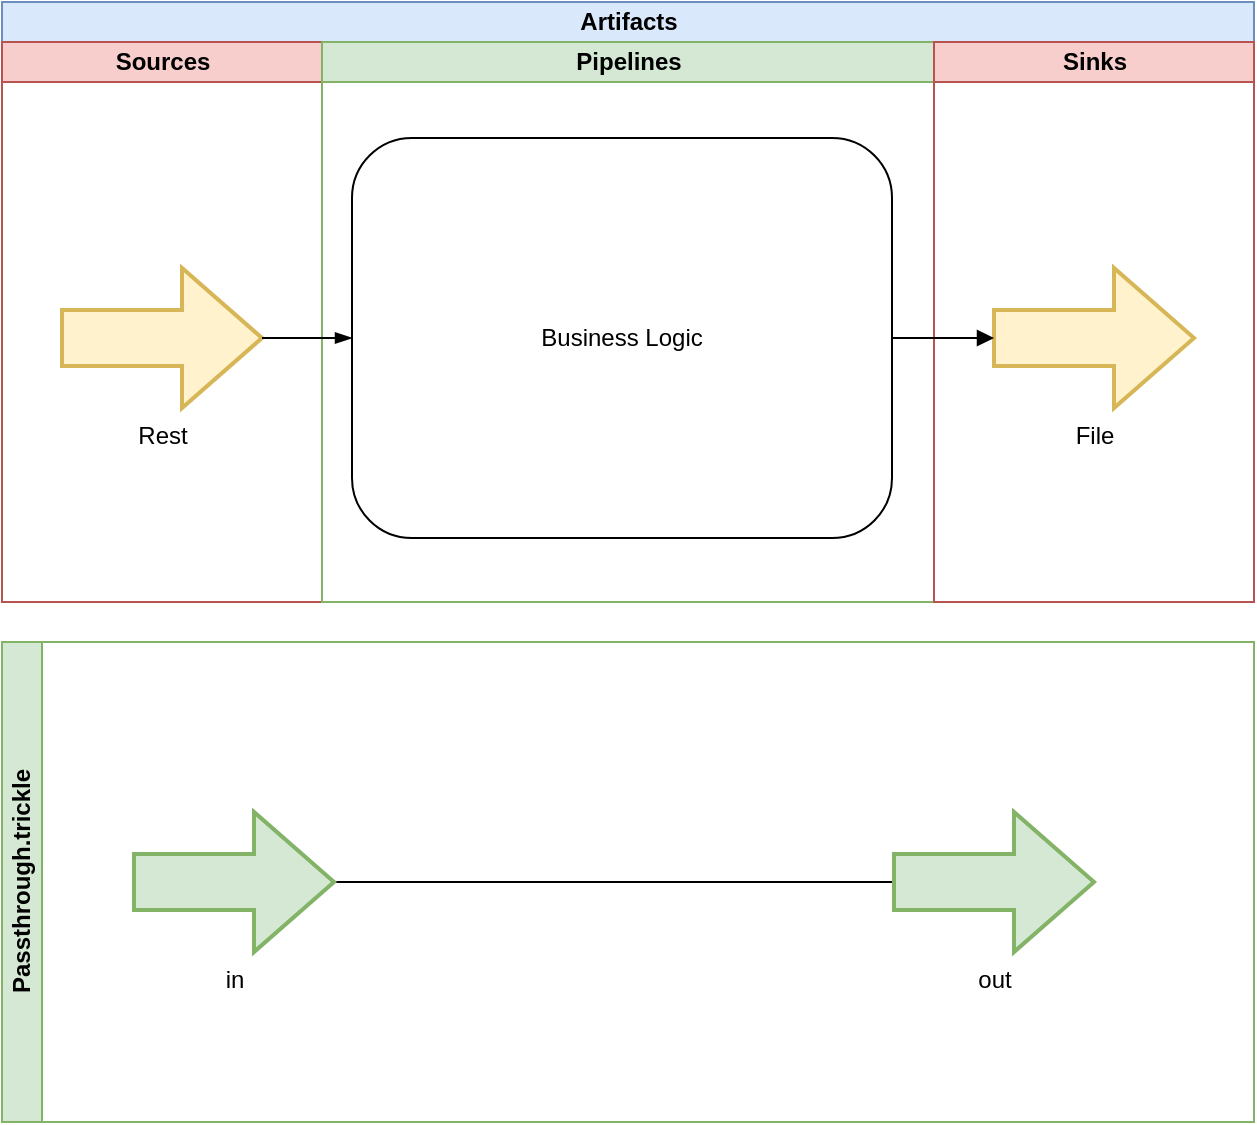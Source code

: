 <mxfile version="13.7.9" type="device" pages="6"><diagram id="vV7fGYkwGJdn2_AnkldP" name="High level"><mxGraphModel dx="1106" dy="830" grid="1" gridSize="10" guides="1" tooltips="1" connect="1" arrows="1" fold="1" page="1" pageScale="1" pageWidth="827" pageHeight="1169" math="0" shadow="0"><root><mxCell id="YP35Mg7DBhSUW3svyDFM-0"/><mxCell id="YP35Mg7DBhSUW3svyDFM-1" parent="YP35Mg7DBhSUW3svyDFM-0"/><mxCell id="YP35Mg7DBhSUW3svyDFM-3" value="Artifacts" style="swimlane;html=1;childLayout=stackLayout;resizeParent=1;resizeParentMax=0;startSize=20;fillColor=#dae8fc;strokeColor=#6c8ebf;labelBackgroundColor=none;" vertex="1" parent="YP35Mg7DBhSUW3svyDFM-1"><mxGeometry x="104" y="40" width="626" height="300" as="geometry"/></mxCell><mxCell id="YP35Mg7DBhSUW3svyDFM-4" value="Sources" style="swimlane;html=1;startSize=20;fillColor=#f8cecc;strokeColor=#b85450;labelBackgroundColor=none;swimlaneFillColor=#ffffff;" vertex="1" parent="YP35Mg7DBhSUW3svyDFM-3"><mxGeometry y="20" width="160" height="280" as="geometry"/></mxCell><mxCell id="YP35Mg7DBhSUW3svyDFM-6" value="Rest" style="verticalLabelPosition=bottom;verticalAlign=top;html=1;strokeWidth=2;shape=mxgraph.arrows2.arrow;dy=0.6;dx=40;notch=0;fillColor=#fff2cc;strokeColor=#d6b656;" vertex="1" parent="YP35Mg7DBhSUW3svyDFM-4"><mxGeometry x="30" y="113" width="100" height="70" as="geometry"/></mxCell><mxCell id="YP35Mg7DBhSUW3svyDFM-7" value="Pipelines" style="swimlane;html=1;startSize=20;fillColor=#d5e8d4;strokeColor=#82b366;labelBackgroundColor=none;swimlaneFillColor=#ffffff;" vertex="1" parent="YP35Mg7DBhSUW3svyDFM-3"><mxGeometry x="160" y="20" width="306" height="280" as="geometry"/></mxCell><mxCell id="YP35Mg7DBhSUW3svyDFM-8" value="&lt;p&gt;Business Logic&lt;/p&gt;" style="shape=ext;rounded=1;html=1;whiteSpace=wrap;align=center;" vertex="1" parent="YP35Mg7DBhSUW3svyDFM-7"><mxGeometry x="15" y="48" width="270" height="200" as="geometry"/></mxCell><mxCell id="YP35Mg7DBhSUW3svyDFM-9" value="Sinks" style="swimlane;html=1;startSize=20;fillColor=#f8cecc;strokeColor=#b85450;labelBackgroundColor=none;swimlaneFillColor=#ffffff;" vertex="1" parent="YP35Mg7DBhSUW3svyDFM-3"><mxGeometry x="466" y="20" width="160" height="280" as="geometry"/></mxCell><mxCell id="YP35Mg7DBhSUW3svyDFM-11" value="File" style="verticalLabelPosition=bottom;verticalAlign=top;html=1;strokeWidth=2;shape=mxgraph.arrows2.arrow;dy=0.6;dx=40;notch=0;fillColor=#fff2cc;strokeColor=#d6b656;" vertex="1" parent="YP35Mg7DBhSUW3svyDFM-9"><mxGeometry x="30" y="113" width="100" height="70" as="geometry"/></mxCell><mxCell id="YP35Mg7DBhSUW3svyDFM-19" style="edgeStyle=orthogonalEdgeStyle;rounded=0;orthogonalLoop=1;jettySize=auto;html=1;exitX=1;exitY=0.5;exitDx=0;exitDy=0;exitPerimeter=0;entryX=0;entryY=0.5;entryDx=0;entryDy=0;endArrow=blockThin;endFill=1;" edge="1" parent="YP35Mg7DBhSUW3svyDFM-3" source="YP35Mg7DBhSUW3svyDFM-6" target="YP35Mg7DBhSUW3svyDFM-8"><mxGeometry relative="1" as="geometry"/></mxCell><mxCell id="YP35Mg7DBhSUW3svyDFM-20" style="edgeStyle=orthogonalEdgeStyle;rounded=0;orthogonalLoop=1;jettySize=auto;html=1;exitX=1;exitY=0.5;exitDx=0;exitDy=0;entryX=0;entryY=0.5;entryDx=0;entryDy=0;entryPerimeter=0;endArrow=block;endFill=1;" edge="1" parent="YP35Mg7DBhSUW3svyDFM-3" source="YP35Mg7DBhSUW3svyDFM-8" target="YP35Mg7DBhSUW3svyDFM-11"><mxGeometry relative="1" as="geometry"/></mxCell><mxCell id="YP35Mg7DBhSUW3svyDFM-15" value="Passthrough.trickle" style="swimlane;html=1;horizontal=0;startSize=20;fillColor=#d5e8d4;strokeColor=#82b366;labelBackgroundColor=none;swimlaneFillColor=#ffffff;" vertex="1" parent="YP35Mg7DBhSUW3svyDFM-1"><mxGeometry x="104" y="360" width="626" height="240" as="geometry"/></mxCell><mxCell id="YP35Mg7DBhSUW3svyDFM-16" style="edgeStyle=orthogonalEdgeStyle;rounded=0;orthogonalLoop=1;jettySize=auto;html=1;exitX=1;exitY=0.5;exitDx=0;exitDy=0;exitPerimeter=0;entryX=0;entryY=0.5;entryDx=0;entryDy=0;entryPerimeter=0;endArrow=none;endFill=0;" edge="1" parent="YP35Mg7DBhSUW3svyDFM-15" source="YP35Mg7DBhSUW3svyDFM-17" target="YP35Mg7DBhSUW3svyDFM-18"><mxGeometry relative="1" as="geometry"/></mxCell><mxCell id="YP35Mg7DBhSUW3svyDFM-17" value="in" style="verticalLabelPosition=bottom;verticalAlign=top;html=1;strokeWidth=2;shape=mxgraph.arrows2.arrow;dy=0.6;dx=40;notch=0;fillColor=#d5e8d4;strokeColor=#82b366;" vertex="1" parent="YP35Mg7DBhSUW3svyDFM-15"><mxGeometry x="66" y="85" width="100" height="70" as="geometry"/></mxCell><mxCell id="YP35Mg7DBhSUW3svyDFM-18" value="out" style="verticalLabelPosition=bottom;verticalAlign=top;html=1;strokeWidth=2;shape=mxgraph.arrows2.arrow;dy=0.6;dx=40;notch=0;fillColor=#d5e8d4;strokeColor=#82b366;" vertex="1" parent="YP35Mg7DBhSUW3svyDFM-15"><mxGeometry x="446" y="85" width="100" height="70" as="geometry"/></mxCell></root></mxGraphModel></diagram><diagram id="prtHgNgQTEPvFCAcTncT" name="Linked"><mxGraphModel dx="1106" dy="830" grid="1" gridSize="10" guides="1" tooltips="1" connect="1" arrows="1" fold="1" page="1" pageScale="1" pageWidth="827" pageHeight="1169" math="0" shadow="0"><root><mxCell id="0"/><mxCell id="1" parent="0"/><mxCell id="Dgep4vOpwdh31OH3wwhb-1" value="Artifacts" style="swimlane;html=1;childLayout=stackLayout;resizeParent=1;resizeParentMax=0;startSize=20;fillColor=#dae8fc;strokeColor=#6c8ebf;" vertex="1" parent="1"><mxGeometry x="104" y="40" width="626" height="300" as="geometry"/></mxCell><mxCell id="Dgep4vOpwdh31OH3wwhb-2" value="Sources" style="swimlane;html=1;startSize=20;fillColor=#f8cecc;strokeColor=#b85450;swimlaneFillColor=#ffffff;" vertex="1" parent="Dgep4vOpwdh31OH3wwhb-1"><mxGeometry y="20" width="160" height="280" as="geometry"/></mxCell><mxCell id="Dgep4vOpwdh31OH3wwhb-9" value="Rest Endpoint" style="verticalLabelPosition=bottom;verticalAlign=top;html=1;strokeWidth=2;shape=mxgraph.arrows2.arrow;dy=0.6;dx=40;notch=0;fillColor=#fff2cc;strokeColor=#d6b656;" vertex="1" parent="Dgep4vOpwdh31OH3wwhb-2"><mxGeometry x="30" y="113" width="100" height="70" as="geometry"/></mxCell><mxCell id="Dgep4vOpwdh31OH3wwhb-3" value="Pipelines" style="swimlane;html=1;startSize=20;fillColor=#d5e8d4;strokeColor=#82b366;swimlaneFillColor=#ffffff;" vertex="1" parent="Dgep4vOpwdh31OH3wwhb-1"><mxGeometry x="160" y="20" width="306" height="280" as="geometry"/></mxCell><mxCell id="Dgep4vOpwdh31OH3wwhb-11" value="&lt;p&gt;Business Logic&lt;/p&gt;" style="shape=ext;rounded=1;html=1;whiteSpace=wrap;align=center;" vertex="1" parent="Dgep4vOpwdh31OH3wwhb-3"><mxGeometry x="15" y="48" width="270" height="200" as="geometry"/></mxCell><mxCell id="Dgep4vOpwdh31OH3wwhb-4" value="Sinks" style="swimlane;html=1;startSize=20;fillColor=#f8cecc;strokeColor=#b85450;swimlaneFillColor=#ffffff;" vertex="1" parent="Dgep4vOpwdh31OH3wwhb-1"><mxGeometry x="466" y="20" width="160" height="280" as="geometry"/></mxCell><mxCell id="Dgep4vOpwdh31OH3wwhb-13" value="Rest Peer" style="verticalLabelPosition=bottom;verticalAlign=top;html=1;strokeWidth=2;shape=mxgraph.arrows2.arrow;dy=0.6;dx=40;notch=0;dashed=1;fillColor=#fff2cc;strokeColor=#d6b656;" vertex="1" parent="Dgep4vOpwdh31OH3wwhb-4"><mxGeometry x="30" y="113" width="100" height="70" as="geometry"/></mxCell><mxCell id="nmjG9qwdqqMORQf6YVTf-1" style="edgeStyle=orthogonalEdgeStyle;rounded=0;orthogonalLoop=1;jettySize=auto;html=1;exitX=1;exitY=0.5;exitDx=0;exitDy=0;exitPerimeter=0;entryX=0;entryY=0.5;entryDx=0;entryDy=0;endArrow=blockThin;endFill=1;" edge="1" parent="Dgep4vOpwdh31OH3wwhb-1" source="Dgep4vOpwdh31OH3wwhb-9" target="Dgep4vOpwdh31OH3wwhb-11"><mxGeometry relative="1" as="geometry"/></mxCell><mxCell id="nmjG9qwdqqMORQf6YVTf-2" style="edgeStyle=orthogonalEdgeStyle;rounded=0;orthogonalLoop=1;jettySize=auto;html=1;exitX=1;exitY=0.5;exitDx=0;exitDy=0;entryX=0;entryY=0.5;entryDx=0;entryDy=0;entryPerimeter=0;endArrow=blockThin;endFill=1;" edge="1" parent="Dgep4vOpwdh31OH3wwhb-1" source="Dgep4vOpwdh31OH3wwhb-11" target="Dgep4vOpwdh31OH3wwhb-13"><mxGeometry relative="1" as="geometry"/></mxCell><mxCell id="-Fh1y-crhu-Vr3FiuBQ9-2" style="edgeStyle=orthogonalEdgeStyle;curved=1;rounded=0;orthogonalLoop=1;jettySize=auto;html=1;exitX=0;exitY=0;exitDx=30;exitDy=49;exitPerimeter=0;entryX=0;entryY=0;entryDx=30;entryDy=49;entryPerimeter=0;dashed=1;endArrow=blockThin;endFill=1;strokeWidth=4;strokeColor=#FFD966;" edge="1" parent="Dgep4vOpwdh31OH3wwhb-1" source="Dgep4vOpwdh31OH3wwhb-13" target="Dgep4vOpwdh31OH3wwhb-9"><mxGeometry relative="1" as="geometry"><Array as="points"><mxPoint x="526" y="290"/><mxPoint x="60" y="290"/></Array></mxGeometry></mxCell><mxCell id="Dgep4vOpwdh31OH3wwhb-25" value="Passthrough.trickle" style="swimlane;html=1;horizontal=0;startSize=20;fillColor=#d5e8d4;strokeColor=#82b366;" vertex="1" parent="1"><mxGeometry x="104" y="360" width="626" height="240" as="geometry"/></mxCell><mxCell id="Dgep4vOpwdh31OH3wwhb-32" style="edgeStyle=orthogonalEdgeStyle;rounded=0;orthogonalLoop=1;jettySize=auto;html=1;exitX=1;exitY=0.5;exitDx=0;exitDy=0;exitPerimeter=0;entryX=0;entryY=0.5;entryDx=0;entryDy=0;entryPerimeter=0;endArrow=none;endFill=0;" edge="1" parent="Dgep4vOpwdh31OH3wwhb-25" source="Dgep4vOpwdh31OH3wwhb-28" target="Dgep4vOpwdh31OH3wwhb-29"><mxGeometry relative="1" as="geometry"/></mxCell><mxCell id="Dgep4vOpwdh31OH3wwhb-28" value="in" style="verticalLabelPosition=bottom;verticalAlign=top;html=1;strokeWidth=2;shape=mxgraph.arrows2.arrow;dy=0.6;dx=40;notch=0;fillColor=#d5e8d4;strokeColor=#82b366;" vertex="1" parent="Dgep4vOpwdh31OH3wwhb-25"><mxGeometry x="66" y="85" width="100" height="70" as="geometry"/></mxCell><mxCell id="Dgep4vOpwdh31OH3wwhb-29" value="out" style="verticalLabelPosition=bottom;verticalAlign=top;html=1;strokeWidth=2;shape=mxgraph.arrows2.arrow;dy=0.6;dx=40;notch=0;fillColor=#d5e8d4;strokeColor=#82b366;" vertex="1" parent="Dgep4vOpwdh31OH3wwhb-25"><mxGeometry x="446" y="85" width="100" height="70" as="geometry"/></mxCell></root></mxGraphModel></diagram><diagram id="pyDpCvdJAVOLWktR7DfT" name="Logging"><mxGraphModel dx="1106" dy="830" grid="1" gridSize="10" guides="1" tooltips="1" connect="1" arrows="1" fold="1" page="1" pageScale="1" pageWidth="827" pageHeight="1169" math="0" shadow="0"><root><mxCell id="W4ogFz6bX1h7A3-MeckF-0"/><mxCell id="W4ogFz6bX1h7A3-MeckF-1" parent="W4ogFz6bX1h7A3-MeckF-0"/><mxCell id="oU0EzFMsMxh-2APk8rI0-0" value="Logging Architecture" style="swimlane;html=1;childLayout=stackLayout;resizeParent=1;resizeParentMax=0;startSize=20;fillColor=#dae8fc;strokeColor=#6c8ebf;" vertex="1" parent="W4ogFz6bX1h7A3-MeckF-1"><mxGeometry x="104" y="40" width="626" height="300" as="geometry"/></mxCell><mxCell id="oU0EzFMsMxh-2APk8rI0-1" value="Source ( 1000s )" style="swimlane;html=1;startSize=20;fillColor=#f8cecc;strokeColor=#b85450;swimlaneFillColor=#ffffff;" vertex="1" parent="oU0EzFMsMxh-2APk8rI0-0"><mxGeometry y="20" width="160" height="280" as="geometry"/></mxCell><mxCell id="W4ogFz6bX1h7A3-MeckF-2" value="" style="pointerEvents=1;shadow=0;dashed=0;html=1;strokeColor=none;fillColor=#505050;labelPosition=center;verticalLabelPosition=bottom;verticalAlign=top;outlineConnect=0;align=center;shape=mxgraph.office.servers.cluster_server;" vertex="1" parent="oU0EzFMsMxh-2APk8rI0-1"><mxGeometry x="55.5" y="100.5" width="49" height="59" as="geometry"/></mxCell><mxCell id="oU0EzFMsMxh-2APk8rI0-3" value="Transform ( &amp;lt; 100 )" style="swimlane;html=1;startSize=20;fillColor=#d5e8d4;strokeColor=#82b366;swimlaneFillColor=#ffffff;" vertex="1" parent="oU0EzFMsMxh-2APk8rI0-0"><mxGeometry x="160" y="20" width="306" height="280" as="geometry"/></mxCell><mxCell id="oU0EzFMsMxh-2APk8rI0-10" value="" style="pointerEvents=1;shadow=0;dashed=0;html=1;strokeColor=none;fillColor=#505050;labelPosition=center;verticalLabelPosition=bottom;verticalAlign=top;outlineConnect=0;align=center;shape=mxgraph.office.servers.cluster_server;" vertex="1" parent="oU0EzFMsMxh-2APk8rI0-3"><mxGeometry x="125" y="100.5" width="49" height="59" as="geometry"/></mxCell><mxCell id="oU0EzFMsMxh-2APk8rI0-5" value="Distribution" style="swimlane;html=1;startSize=20;fillColor=#f8cecc;strokeColor=#b85450;swimlaneFillColor=#ffffff;" vertex="1" parent="oU0EzFMsMxh-2APk8rI0-0"><mxGeometry x="466" y="20" width="160" height="280" as="geometry"/></mxCell><mxCell id="oU0EzFMsMxh-2APk8rI0-9" value="" style="pointerEvents=1;shadow=0;dashed=0;html=1;strokeColor=none;fillColor=#505050;labelPosition=center;verticalLabelPosition=bottom;verticalAlign=top;outlineConnect=0;align=center;shape=mxgraph.office.servers.cluster_server;" vertex="1" parent="oU0EzFMsMxh-2APk8rI0-5"><mxGeometry x="55.5" y="100.5" width="49" height="59" as="geometry"/></mxCell><mxCell id="oU0EzFMsMxh-2APk8rI0-7" style="edgeStyle=orthogonalEdgeStyle;rounded=0;orthogonalLoop=1;jettySize=auto;html=1;exitX=1;exitY=0.5;exitDx=0;exitDy=0;exitPerimeter=0;entryX=0;entryY=0.5;entryDx=0;entryDy=0;endArrow=blockThin;endFill=1;" edge="1" parent="oU0EzFMsMxh-2APk8rI0-0" target="oU0EzFMsMxh-2APk8rI0-4"><mxGeometry relative="1" as="geometry"><mxPoint x="130" y="168" as="sourcePoint"/></mxGeometry></mxCell><mxCell id="oU0EzFMsMxh-2APk8rI0-8" style="edgeStyle=orthogonalEdgeStyle;rounded=0;orthogonalLoop=1;jettySize=auto;html=1;exitX=1;exitY=0.5;exitDx=0;exitDy=0;entryX=0;entryY=0.5;entryDx=0;entryDy=0;entryPerimeter=0;endArrow=block;endFill=1;" edge="1" parent="oU0EzFMsMxh-2APk8rI0-0" target="oU0EzFMsMxh-2APk8rI0-6"><mxGeometry relative="1" as="geometry"><mxPoint x="445" y="168" as="sourcePoint"/></mxGeometry></mxCell><mxCell id="oU0EzFMsMxh-2APk8rI0-16" value="&lt;b&gt;Kafka&lt;/b&gt;" style="edgeStyle=orthogonalEdgeStyle;shape=flexArrow;curved=1;rounded=0;orthogonalLoop=1;jettySize=auto;html=1;dashed=1;endArrow=blockThin;endFill=1;strokeColor=#333333;strokeWidth=2;width=16;" edge="1" parent="oU0EzFMsMxh-2APk8rI0-0" source="W4ogFz6bX1h7A3-MeckF-2" target="oU0EzFMsMxh-2APk8rI0-10"><mxGeometry x="0.014" relative="1" as="geometry"><Array as="points"><mxPoint x="196" y="150"/><mxPoint x="196" y="150"/></Array><mxPoint as="offset"/></mxGeometry></mxCell><mxCell id="oU0EzFMsMxh-2APk8rI0-18" style="edgeStyle=orthogonalEdgeStyle;shape=flexArrow;curved=1;rounded=0;orthogonalLoop=1;jettySize=auto;html=1;dashed=1;endArrow=blockThin;endFill=1;strokeColor=#333333;strokeWidth=2;width=16;" edge="1" parent="oU0EzFMsMxh-2APk8rI0-0" source="oU0EzFMsMxh-2APk8rI0-10" target="oU0EzFMsMxh-2APk8rI0-9"><mxGeometry relative="1" as="geometry"/></mxCell><mxCell id="oU0EzFMsMxh-2APk8rI0-19" value="Kafka" style="edgeLabel;html=1;align=center;verticalAlign=middle;resizable=0;points=[];fontStyle=1" vertex="1" connectable="0" parent="oU0EzFMsMxh-2APk8rI0-18"><mxGeometry x="0.195" y="2" relative="1" as="geometry"><mxPoint x="-40" y="2" as="offset"/></mxGeometry></mxCell><mxCell id="oU0EzFMsMxh-2APk8rI0-13" style="edgeStyle=orthogonalEdgeStyle;shape=flexArrow;curved=1;rounded=0;orthogonalLoop=1;jettySize=auto;html=1;dashed=1;endArrow=blockThin;endFill=1;strokeWidth=2;strokeColor=#333333;width=16;fillColor=#ffffff;" edge="1" parent="W4ogFz6bX1h7A3-MeckF-1" source="oU0EzFMsMxh-2APk8rI0-11" target="W4ogFz6bX1h7A3-MeckF-2"><mxGeometry relative="1" as="geometry"/></mxCell><mxCell id="oU0EzFMsMxh-2APk8rI0-15" value="&lt;b&gt;GELF&lt;/b&gt;" style="edgeLabel;html=1;align=center;verticalAlign=middle;resizable=0;points=[];" vertex="1" connectable="0" parent="oU0EzFMsMxh-2APk8rI0-13"><mxGeometry x="0.061" relative="1" as="geometry"><mxPoint x="-7" as="offset"/></mxGeometry></mxCell><mxCell id="oU0EzFMsMxh-2APk8rI0-11" value="" style="pointerEvents=1;shadow=0;dashed=0;html=1;strokeColor=#666666;fillColor=#f5f5f5;labelPosition=center;verticalLabelPosition=bottom;verticalAlign=top;outlineConnect=0;align=center;shape=mxgraph.office.servers.cluster_server;fontColor=#333333;" vertex="1" parent="W4ogFz6bX1h7A3-MeckF-1"><mxGeometry x="20" y="160.5" width="49" height="59" as="geometry"/></mxCell><mxCell id="oU0EzFMsMxh-2APk8rI0-12" value="" style="pointerEvents=1;shadow=0;dashed=0;html=1;strokeColor=#666666;fillColor=#f5f5f5;labelPosition=center;verticalLabelPosition=bottom;verticalAlign=top;outlineConnect=0;align=center;shape=mxgraph.office.servers.cluster_server;fontColor=#333333;" vertex="1" parent="W4ogFz6bX1h7A3-MeckF-1"><mxGeometry x="760" y="160.5" width="49" height="59" as="geometry"/></mxCell><mxCell id="oU0EzFMsMxh-2APk8rI0-20" style="edgeStyle=orthogonalEdgeStyle;shape=flexArrow;curved=1;rounded=0;orthogonalLoop=1;jettySize=auto;html=1;dashed=1;endArrow=blockThin;endFill=1;strokeColor=#333333;strokeWidth=2;width=16;fillColor=#ffffff;" edge="1" parent="W4ogFz6bX1h7A3-MeckF-1" source="oU0EzFMsMxh-2APk8rI0-9" target="oU0EzFMsMxh-2APk8rI0-12"><mxGeometry relative="1" as="geometry"/></mxCell><mxCell id="oU0EzFMsMxh-2APk8rI0-21" value="&lt;b&gt;HTTP&lt;/b&gt;" style="edgeLabel;html=1;align=center;verticalAlign=middle;resizable=0;points=[];" vertex="1" connectable="0" parent="oU0EzFMsMxh-2APk8rI0-20"><mxGeometry x="-0.357" y="3" relative="1" as="geometry"><mxPoint x="7.5" y="3" as="offset"/></mxGeometry></mxCell></root></mxGraphModel></diagram><diagram name="Logging Future" id="xCcGk0aIwfl4Bs2H1Tik"><mxGraphModel dx="1106" dy="830" grid="1" gridSize="10" guides="1" tooltips="1" connect="1" arrows="1" fold="1" page="1" pageScale="1" pageWidth="827" pageHeight="1169" math="0" shadow="0"><root><mxCell id="YqQgKm5ezA46_k2eRflM-0"/><mxCell id="YqQgKm5ezA46_k2eRflM-1" parent="YqQgKm5ezA46_k2eRflM-0"/><mxCell id="YqQgKm5ezA46_k2eRflM-2" value="Logging Future Architecture" style="swimlane;html=1;childLayout=stackLayout;resizeParent=1;resizeParentMax=0;startSize=20;fillColor=#dae8fc;strokeColor=#6c8ebf;" vertex="1" parent="YqQgKm5ezA46_k2eRflM-1"><mxGeometry x="104" y="40" width="626" height="300" as="geometry"/></mxCell><mxCell id="YqQgKm5ezA46_k2eRflM-3" value="Source+Trans ( 1000s )" style="swimlane;html=1;startSize=20;fillColor=#e1d5e7;strokeColor=#9673a6;swimlaneFillColor=#ffffff;" vertex="1" parent="YqQgKm5ezA46_k2eRflM-2"><mxGeometry y="20" width="160" height="280" as="geometry"/></mxCell><mxCell id="YqQgKm5ezA46_k2eRflM-20" value="Sidecar&lt;br&gt;&lt;br&gt;&lt;br&gt;&lt;br&gt;&lt;br&gt;&lt;br&gt;&lt;br&gt;&lt;br&gt;" style="rounded=1;whiteSpace=wrap;html=1;fillColor=#e1d5e7;strokeColor=#9673a6;" vertex="1" parent="YqQgKm5ezA46_k2eRflM-3"><mxGeometry x="-104" y="70" width="244" height="140" as="geometry"/></mxCell><mxCell id="YqQgKm5ezA46_k2eRflM-4" value="" style="pointerEvents=1;shadow=0;dashed=0;html=1;strokeColor=none;fillColor=#505050;labelPosition=center;verticalLabelPosition=bottom;verticalAlign=top;outlineConnect=0;align=center;shape=mxgraph.office.servers.cluster_server;" vertex="1" parent="YqQgKm5ezA46_k2eRflM-3"><mxGeometry x="55.5" y="100.5" width="49" height="59" as="geometry"/></mxCell><mxCell id="YqQgKm5ezA46_k2eRflM-5" value="Transform ( &amp;lt; 100 )" style="swimlane;html=1;startSize=20;fillColor=#d5e8d4;strokeColor=#82b366;swimlaneFillColor=#ffffff;" vertex="1" parent="YqQgKm5ezA46_k2eRflM-2"><mxGeometry x="160" y="20" width="306" height="280" as="geometry"/></mxCell><mxCell id="YqQgKm5ezA46_k2eRflM-7" value="Distribution" style="swimlane;html=1;startSize=20;fillColor=#f8cecc;strokeColor=#b85450;swimlaneFillColor=#ffffff;" vertex="1" parent="YqQgKm5ezA46_k2eRflM-2"><mxGeometry x="466" y="20" width="160" height="280" as="geometry"/></mxCell><mxCell id="YqQgKm5ezA46_k2eRflM-8" value="" style="pointerEvents=1;shadow=0;dashed=0;html=1;strokeColor=none;fillColor=#505050;labelPosition=center;verticalLabelPosition=bottom;verticalAlign=top;outlineConnect=0;align=center;shape=mxgraph.office.servers.cluster_server;" vertex="1" parent="YqQgKm5ezA46_k2eRflM-7"><mxGeometry x="55.5" y="100.5" width="49" height="59" as="geometry"/></mxCell><mxCell id="YqQgKm5ezA46_k2eRflM-9" style="edgeStyle=orthogonalEdgeStyle;rounded=0;orthogonalLoop=1;jettySize=auto;html=1;exitX=1;exitY=0.5;exitDx=0;exitDy=0;exitPerimeter=0;entryX=0;entryY=0.5;entryDx=0;entryDy=0;endArrow=blockThin;endFill=1;" edge="1" parent="YqQgKm5ezA46_k2eRflM-2"><mxGeometry relative="1" as="geometry"><mxPoint x="130" y="168" as="sourcePoint"/></mxGeometry></mxCell><mxCell id="YqQgKm5ezA46_k2eRflM-10" style="edgeStyle=orthogonalEdgeStyle;rounded=0;orthogonalLoop=1;jettySize=auto;html=1;exitX=1;exitY=0.5;exitDx=0;exitDy=0;entryX=0;entryY=0.5;entryDx=0;entryDy=0;entryPerimeter=0;endArrow=block;endFill=1;" edge="1" parent="YqQgKm5ezA46_k2eRflM-2"><mxGeometry relative="1" as="geometry"><mxPoint x="445" y="168" as="sourcePoint"/></mxGeometry></mxCell><mxCell id="YqQgKm5ezA46_k2eRflM-12" style="edgeStyle=orthogonalEdgeStyle;shape=flexArrow;curved=1;rounded=0;orthogonalLoop=1;jettySize=auto;html=1;dashed=1;endArrow=blockThin;endFill=1;strokeColor=#333333;strokeWidth=2;width=16;" edge="1" parent="YqQgKm5ezA46_k2eRflM-2" source="YqQgKm5ezA46_k2eRflM-4" target="YqQgKm5ezA46_k2eRflM-8"><mxGeometry relative="1" as="geometry"><mxPoint x="334" y="150" as="sourcePoint"/></mxGeometry></mxCell><mxCell id="YqQgKm5ezA46_k2eRflM-13" value="Tremor Network Protocol" style="edgeLabel;html=1;align=center;verticalAlign=middle;resizable=0;points=[];fontStyle=1" vertex="1" connectable="0" parent="YqQgKm5ezA46_k2eRflM-12"><mxGeometry x="0.195" y="2" relative="1" as="geometry"><mxPoint x="-40" y="2" as="offset"/></mxGeometry></mxCell><mxCell id="YqQgKm5ezA46_k2eRflM-14" style="edgeStyle=orthogonalEdgeStyle;shape=flexArrow;curved=1;rounded=0;orthogonalLoop=1;jettySize=auto;html=1;dashed=1;endArrow=blockThin;endFill=1;strokeWidth=2;strokeColor=#333333;width=16;" edge="1" parent="YqQgKm5ezA46_k2eRflM-1" source="YqQgKm5ezA46_k2eRflM-16" target="YqQgKm5ezA46_k2eRflM-4"><mxGeometry relative="1" as="geometry"/></mxCell><mxCell id="YqQgKm5ezA46_k2eRflM-15" value="&lt;b&gt;GELF&lt;/b&gt;" style="edgeLabel;html=1;align=center;verticalAlign=middle;resizable=0;points=[];" vertex="1" connectable="0" parent="YqQgKm5ezA46_k2eRflM-14"><mxGeometry x="0.061" relative="1" as="geometry"><mxPoint x="-7" as="offset"/></mxGeometry></mxCell><mxCell id="YqQgKm5ezA46_k2eRflM-16" value="" style="pointerEvents=1;shadow=0;dashed=0;html=1;strokeColor=#666666;fillColor=#f5f5f5;labelPosition=center;verticalLabelPosition=bottom;verticalAlign=top;outlineConnect=0;align=center;shape=mxgraph.office.servers.cluster_server;fontColor=#333333;" vertex="1" parent="YqQgKm5ezA46_k2eRflM-1"><mxGeometry x="20" y="160.5" width="49" height="59" as="geometry"/></mxCell><mxCell id="YqQgKm5ezA46_k2eRflM-17" value="" style="pointerEvents=1;shadow=0;dashed=0;html=1;strokeColor=#666666;fillColor=#f5f5f5;labelPosition=center;verticalLabelPosition=bottom;verticalAlign=top;outlineConnect=0;align=center;shape=mxgraph.office.servers.cluster_server;fontColor=#333333;" vertex="1" parent="YqQgKm5ezA46_k2eRflM-1"><mxGeometry x="760" y="160.5" width="49" height="59" as="geometry"/></mxCell><mxCell id="YqQgKm5ezA46_k2eRflM-18" style="edgeStyle=orthogonalEdgeStyle;shape=flexArrow;curved=1;rounded=0;orthogonalLoop=1;jettySize=auto;html=1;dashed=1;endArrow=blockThin;endFill=1;strokeColor=#333333;strokeWidth=2;width=16;fillColor=#ffffff;" edge="1" parent="YqQgKm5ezA46_k2eRflM-1" source="YqQgKm5ezA46_k2eRflM-8" target="YqQgKm5ezA46_k2eRflM-17"><mxGeometry relative="1" as="geometry"/></mxCell><mxCell id="YqQgKm5ezA46_k2eRflM-19" value="&lt;b&gt;HTTP&lt;/b&gt;" style="edgeLabel;html=1;align=center;verticalAlign=middle;resizable=0;points=[];" vertex="1" connectable="0" parent="YqQgKm5ezA46_k2eRflM-18"><mxGeometry x="-0.357" y="3" relative="1" as="geometry"><mxPoint x="7.5" y="3" as="offset"/></mxGeometry></mxCell></root></mxGraphModel></diagram><diagram name="Timescale" id="UHwCzEjAgS7-qLLFMY4q"><mxGraphModel dx="1106" dy="830" grid="1" gridSize="10" guides="1" tooltips="1" connect="1" arrows="1" fold="1" page="1" pageScale="1" pageWidth="827" pageHeight="1169" math="0" shadow="0"><root><mxCell id="HrrDQTuNnPPLDF9FM0rR-0"/><mxCell id="HrrDQTuNnPPLDF9FM0rR-1" parent="HrrDQTuNnPPLDF9FM0rR-0"/><mxCell id="HrrDQTuNnPPLDF9FM0rR-2" value="TimescaleDB and Postgres based metrics App" style="swimlane;html=1;childLayout=stackLayout;resizeParent=1;resizeParentMax=0;startSize=20;fillColor=#dae8fc;strokeColor=#6c8ebf;" vertex="1" parent="HrrDQTuNnPPLDF9FM0rR-1"><mxGeometry x="104" y="40" width="626" height="300" as="geometry"/></mxCell><mxCell id="HrrDQTuNnPPLDF9FM0rR-3" value="Source" style="swimlane;html=1;startSize=20;fillColor=#f8cecc;strokeColor=#b85450;swimlaneFillColor=#ffffff;" vertex="1" parent="HrrDQTuNnPPLDF9FM0rR-2"><mxGeometry y="20" width="160" height="280" as="geometry"/></mxCell><mxCell id="Hez1svDXjO10Dj0gfnW2-1" value="Postgres" style="shape=singleArrow;whiteSpace=wrap;html=1;labelBackgroundColor=none;fillColor=#fff2cc;strokeColor=#d6b656;" vertex="1" parent="HrrDQTuNnPPLDF9FM0rR-3"><mxGeometry x="55" y="55.75" width="85" height="80.5" as="geometry"/></mxCell><mxCell id="yevLFFrADfhYzlbK6NTY-3" value="Crononome" style="shape=singleArrow;whiteSpace=wrap;html=1;labelBackgroundColor=none;fillColor=#fff2cc;strokeColor=#d6b656;" vertex="1" parent="HrrDQTuNnPPLDF9FM0rR-3"><mxGeometry x="55" y="175.25" width="85" height="80.5" as="geometry"/></mxCell><mxCell id="HrrDQTuNnPPLDF9FM0rR-5" value="Proxy" style="swimlane;html=1;startSize=20;fillColor=#d5e8d4;strokeColor=#82b366;swimlaneFillColor=#ffffff;" vertex="1" parent="HrrDQTuNnPPLDF9FM0rR-2"><mxGeometry x="160" y="20" width="306" height="280" as="geometry"/></mxCell><mxCell id="yevLFFrADfhYzlbK6NTY-0" value="&lt;p&gt;Passthrough&lt;/p&gt;" style="shape=ext;rounded=1;html=1;whiteSpace=wrap;align=center;" vertex="1" parent="HrrDQTuNnPPLDF9FM0rR-5"><mxGeometry x="74" y="40" width="151.2" height="112" as="geometry"/></mxCell><mxCell id="yevLFFrADfhYzlbK6NTY-1" value="&lt;p&gt;Passthrough&lt;/p&gt;" style="shape=ext;rounded=1;html=1;whiteSpace=wrap;align=center;" vertex="1" parent="HrrDQTuNnPPLDF9FM0rR-5"><mxGeometry x="74" y="159.5" width="151.2" height="112" as="geometry"/></mxCell><mxCell id="HrrDQTuNnPPLDF9FM0rR-7" value="Storage" style="swimlane;html=1;startSize=20;fillColor=#f8cecc;strokeColor=#b85450;swimlaneFillColor=#ffffff;" vertex="1" parent="HrrDQTuNnPPLDF9FM0rR-2"><mxGeometry x="466" y="20" width="160" height="280" as="geometry"/></mxCell><mxCell id="Hez1svDXjO10Dj0gfnW2-2" value="Timescale" style="shape=singleArrow;whiteSpace=wrap;html=1;labelBackgroundColor=none;fillColor=#fff2cc;strokeColor=#d6b656;" vertex="1" parent="HrrDQTuNnPPLDF9FM0rR-7"><mxGeometry x="20" y="110" width="85" height="80.5" as="geometry"/></mxCell><mxCell id="HrrDQTuNnPPLDF9FM0rR-9" style="edgeStyle=orthogonalEdgeStyle;rounded=0;orthogonalLoop=1;jettySize=auto;html=1;exitX=1;exitY=0.5;exitDx=0;exitDy=0;exitPerimeter=0;entryX=0;entryY=0.5;entryDx=0;entryDy=0;endArrow=blockThin;endFill=1;" edge="1" parent="HrrDQTuNnPPLDF9FM0rR-2"><mxGeometry relative="1" as="geometry"><mxPoint x="130" y="168" as="sourcePoint"/></mxGeometry></mxCell><mxCell id="HrrDQTuNnPPLDF9FM0rR-10" style="edgeStyle=orthogonalEdgeStyle;rounded=0;orthogonalLoop=1;jettySize=auto;html=1;exitX=1;exitY=0.5;exitDx=0;exitDy=0;entryX=0;entryY=0.5;entryDx=0;entryDy=0;entryPerimeter=0;endArrow=block;endFill=1;" edge="1" parent="HrrDQTuNnPPLDF9FM0rR-2"><mxGeometry relative="1" as="geometry"><mxPoint x="445" y="168" as="sourcePoint"/></mxGeometry></mxCell><mxCell id="yevLFFrADfhYzlbK6NTY-7" style="edgeStyle=orthogonalEdgeStyle;curved=1;rounded=0;orthogonalLoop=1;jettySize=auto;html=1;exitX=1;exitY=0.5;exitDx=0;exitDy=0;exitPerimeter=0;endArrow=blockThin;endFill=1;strokeColor=#333333;strokeWidth=1;" edge="1" parent="HrrDQTuNnPPLDF9FM0rR-2" source="Hez1svDXjO10Dj0gfnW2-1" target="yevLFFrADfhYzlbK6NTY-0"><mxGeometry relative="1" as="geometry"/></mxCell><mxCell id="yevLFFrADfhYzlbK6NTY-8" style="edgeStyle=orthogonalEdgeStyle;curved=1;rounded=0;orthogonalLoop=1;jettySize=auto;html=1;exitX=1;exitY=0.5;exitDx=0;exitDy=0;exitPerimeter=0;entryX=0;entryY=0.5;entryDx=0;entryDy=0;endArrow=blockThin;endFill=1;strokeColor=#333333;strokeWidth=1;" edge="1" parent="HrrDQTuNnPPLDF9FM0rR-2" source="yevLFFrADfhYzlbK6NTY-3" target="yevLFFrADfhYzlbK6NTY-1"><mxGeometry relative="1" as="geometry"/></mxCell><mxCell id="yevLFFrADfhYzlbK6NTY-9" style="edgeStyle=orthogonalEdgeStyle;curved=1;rounded=0;orthogonalLoop=1;jettySize=auto;html=1;exitX=1;exitY=0.5;exitDx=0;exitDy=0;entryX=0;entryY=0.5;entryDx=0;entryDy=0;entryPerimeter=0;endArrow=blockThin;endFill=1;strokeColor=#333333;strokeWidth=1;" edge="1" parent="HrrDQTuNnPPLDF9FM0rR-2" source="yevLFFrADfhYzlbK6NTY-0" target="Hez1svDXjO10Dj0gfnW2-2"><mxGeometry relative="1" as="geometry"/></mxCell><mxCell id="yevLFFrADfhYzlbK6NTY-10" style="edgeStyle=orthogonalEdgeStyle;curved=1;rounded=0;orthogonalLoop=1;jettySize=auto;html=1;exitX=1;exitY=0.5;exitDx=0;exitDy=0;entryX=0;entryY=0.5;entryDx=0;entryDy=0;entryPerimeter=0;endArrow=blockThin;endFill=1;strokeColor=#333333;strokeWidth=1;" edge="1" parent="HrrDQTuNnPPLDF9FM0rR-2" source="yevLFFrADfhYzlbK6NTY-1" target="Hez1svDXjO10Dj0gfnW2-2"><mxGeometry relative="1" as="geometry"/></mxCell><mxCell id="HrrDQTuNnPPLDF9FM0rR-14" style="edgeStyle=orthogonalEdgeStyle;shape=flexArrow;curved=1;rounded=0;orthogonalLoop=1;jettySize=auto;html=1;dashed=1;endArrow=blockThin;endFill=1;strokeWidth=2;strokeColor=#333333;width=16;" edge="1" parent="HrrDQTuNnPPLDF9FM0rR-1" source="HrrDQTuNnPPLDF9FM0rR-16"><mxGeometry relative="1" as="geometry"><mxPoint x="159.5" y="156" as="targetPoint"/></mxGeometry></mxCell><mxCell id="HrrDQTuNnPPLDF9FM0rR-15" value="&lt;b&gt;pg&lt;/b&gt;" style="edgeLabel;html=1;align=center;verticalAlign=middle;resizable=0;points=[];" vertex="1" connectable="0" parent="HrrDQTuNnPPLDF9FM0rR-14"><mxGeometry x="0.061" relative="1" as="geometry"><mxPoint x="-7" as="offset"/></mxGeometry></mxCell><mxCell id="HrrDQTuNnPPLDF9FM0rR-16" value="" style="pointerEvents=1;shadow=0;dashed=0;html=1;strokeColor=#666666;fillColor=#f5f5f5;labelPosition=center;verticalLabelPosition=bottom;verticalAlign=top;outlineConnect=0;align=center;shape=mxgraph.office.servers.cluster_server;fontColor=#333333;" vertex="1" parent="HrrDQTuNnPPLDF9FM0rR-1"><mxGeometry x="20" y="126.5" width="49" height="59" as="geometry"/></mxCell><mxCell id="HrrDQTuNnPPLDF9FM0rR-17" value="" style="pointerEvents=1;shadow=0;dashed=0;html=1;strokeColor=#666666;fillColor=#f5f5f5;labelPosition=center;verticalLabelPosition=bottom;verticalAlign=top;outlineConnect=0;align=center;shape=mxgraph.office.servers.cluster_server;fontColor=#333333;" vertex="1" parent="HrrDQTuNnPPLDF9FM0rR-1"><mxGeometry x="760" y="180.75" width="49" height="59" as="geometry"/></mxCell><mxCell id="HrrDQTuNnPPLDF9FM0rR-18" style="edgeStyle=orthogonalEdgeStyle;shape=flexArrow;curved=1;rounded=0;orthogonalLoop=1;jettySize=auto;html=1;dashed=1;endArrow=blockThin;endFill=1;strokeColor=#333333;strokeWidth=2;width=16;" edge="1" parent="HrrDQTuNnPPLDF9FM0rR-1" target="HrrDQTuNnPPLDF9FM0rR-17"><mxGeometry relative="1" as="geometry"><mxPoint x="674.5" y="210.25" as="sourcePoint"/></mxGeometry></mxCell><mxCell id="HrrDQTuNnPPLDF9FM0rR-19" value="&lt;b&gt;pg&lt;/b&gt;" style="edgeLabel;html=1;align=center;verticalAlign=middle;resizable=0;points=[];" vertex="1" connectable="0" parent="HrrDQTuNnPPLDF9FM0rR-18"><mxGeometry x="-0.357" y="3" relative="1" as="geometry"><mxPoint x="7.5" y="3" as="offset"/></mxGeometry></mxCell></root></mxGraphModel></diagram><diagram name="Metrics" id="WzzUPp75I-QFpXBGFtYG"><mxGraphModel dx="1106" dy="830" grid="1" gridSize="10" guides="1" tooltips="1" connect="1" arrows="1" fold="1" page="1" pageScale="1" pageWidth="827" pageHeight="1169" math="0" shadow="0"><root><mxCell id="1KF3jZJL1RdgS83TRiXC-0"/><mxCell id="1KF3jZJL1RdgS83TRiXC-1" parent="1KF3jZJL1RdgS83TRiXC-0"/><mxCell id="1KF3jZJL1RdgS83TRiXC-2" value="Metrics Architecture" style="swimlane;html=1;childLayout=stackLayout;resizeParent=1;resizeParentMax=0;startSize=20;fillColor=#dae8fc;strokeColor=#6c8ebf;" vertex="1" parent="1KF3jZJL1RdgS83TRiXC-1"><mxGeometry x="104" y="40" width="626" height="300" as="geometry"/></mxCell><mxCell id="1KF3jZJL1RdgS83TRiXC-3" value="Source ( 1000s )" style="swimlane;html=1;startSize=20;fillColor=#f8cecc;strokeColor=#b85450;swimlaneFillColor=#ffffff;" vertex="1" parent="1KF3jZJL1RdgS83TRiXC-2"><mxGeometry y="20" width="160" height="280" as="geometry"/></mxCell><mxCell id="1KF3jZJL1RdgS83TRiXC-4" value="Tremor Source&lt;br&gt;CHASH Partitioning" style="pointerEvents=1;shadow=0;dashed=0;html=1;strokeColor=none;fillColor=#505050;labelPosition=center;verticalLabelPosition=bottom;verticalAlign=top;outlineConnect=0;align=center;shape=mxgraph.office.servers.cluster_server;" vertex="1" parent="1KF3jZJL1RdgS83TRiXC-3"><mxGeometry x="55.5" y="100.5" width="49" height="59" as="geometry"/></mxCell><mxCell id="1KF3jZJL1RdgS83TRiXC-5" value="Aggregation ( &amp;lt; 100 )" style="swimlane;html=1;startSize=20;fillColor=#d5e8d4;strokeColor=#82b366;swimlaneFillColor=#ffffff;" vertex="1" parent="1KF3jZJL1RdgS83TRiXC-2"><mxGeometry x="160" y="20" width="306" height="280" as="geometry"/></mxCell><mxCell id="1KF3jZJL1RdgS83TRiXC-6" value="Aggregation Tier" style="pointerEvents=1;shadow=0;dashed=0;html=1;strokeColor=none;fillColor=#505050;labelPosition=center;verticalLabelPosition=bottom;verticalAlign=top;outlineConnect=0;align=center;shape=mxgraph.office.servers.cluster_server;" vertex="1" parent="1KF3jZJL1RdgS83TRiXC-5"><mxGeometry x="125" y="100.5" width="49" height="59" as="geometry"/></mxCell><mxCell id="1KF3jZJL1RdgS83TRiXC-7" value="Distribution" style="swimlane;html=1;startSize=20;fillColor=#f8cecc;strokeColor=#b85450;swimlaneFillColor=#ffffff;" vertex="1" parent="1KF3jZJL1RdgS83TRiXC-2"><mxGeometry x="466" y="20" width="160" height="280" as="geometry"/></mxCell><mxCell id="1KF3jZJL1RdgS83TRiXC-8" value="Tremor Distribution App" style="pointerEvents=1;shadow=0;dashed=0;html=1;strokeColor=none;fillColor=#505050;labelPosition=center;verticalLabelPosition=bottom;verticalAlign=top;outlineConnect=0;align=center;shape=mxgraph.office.servers.cluster_server;" vertex="1" parent="1KF3jZJL1RdgS83TRiXC-7"><mxGeometry x="55.5" y="100.5" width="49" height="59" as="geometry"/></mxCell><mxCell id="1KF3jZJL1RdgS83TRiXC-9" style="edgeStyle=orthogonalEdgeStyle;rounded=0;orthogonalLoop=1;jettySize=auto;html=1;exitX=1;exitY=0.5;exitDx=0;exitDy=0;exitPerimeter=0;entryX=0;entryY=0.5;entryDx=0;entryDy=0;endArrow=blockThin;endFill=1;" edge="1" parent="1KF3jZJL1RdgS83TRiXC-2"><mxGeometry relative="1" as="geometry"><mxPoint x="130" y="168" as="sourcePoint"/></mxGeometry></mxCell><mxCell id="1KF3jZJL1RdgS83TRiXC-10" style="edgeStyle=orthogonalEdgeStyle;rounded=0;orthogonalLoop=1;jettySize=auto;html=1;exitX=1;exitY=0.5;exitDx=0;exitDy=0;entryX=0;entryY=0.5;entryDx=0;entryDy=0;entryPerimeter=0;endArrow=block;endFill=1;" edge="1" parent="1KF3jZJL1RdgS83TRiXC-2"><mxGeometry relative="1" as="geometry"><mxPoint x="445" y="168" as="sourcePoint"/></mxGeometry></mxCell><mxCell id="1KF3jZJL1RdgS83TRiXC-11" value="&lt;b&gt;Kafka&lt;/b&gt;" style="edgeStyle=orthogonalEdgeStyle;shape=flexArrow;curved=1;rounded=0;orthogonalLoop=1;jettySize=auto;html=1;dashed=1;endArrow=blockThin;endFill=1;strokeColor=#333333;strokeWidth=2;width=16;" edge="1" parent="1KF3jZJL1RdgS83TRiXC-2" source="1KF3jZJL1RdgS83TRiXC-4" target="1KF3jZJL1RdgS83TRiXC-6"><mxGeometry x="0.014" relative="1" as="geometry"><Array as="points"><mxPoint x="196" y="150"/><mxPoint x="196" y="150"/></Array><mxPoint as="offset"/></mxGeometry></mxCell><mxCell id="1KF3jZJL1RdgS83TRiXC-12" style="edgeStyle=orthogonalEdgeStyle;shape=flexArrow;curved=1;rounded=0;orthogonalLoop=1;jettySize=auto;html=1;dashed=1;endArrow=blockThin;endFill=1;strokeColor=#333333;strokeWidth=2;width=16;" edge="1" parent="1KF3jZJL1RdgS83TRiXC-2" source="1KF3jZJL1RdgS83TRiXC-6" target="1KF3jZJL1RdgS83TRiXC-8"><mxGeometry relative="1" as="geometry"/></mxCell><mxCell id="1KF3jZJL1RdgS83TRiXC-13" value="Kafka" style="edgeLabel;html=1;align=center;verticalAlign=middle;resizable=0;points=[];fontStyle=1" vertex="1" connectable="0" parent="1KF3jZJL1RdgS83TRiXC-12"><mxGeometry x="0.195" y="2" relative="1" as="geometry"><mxPoint x="-40" y="2" as="offset"/></mxGeometry></mxCell><mxCell id="1KF3jZJL1RdgS83TRiXC-14" style="edgeStyle=orthogonalEdgeStyle;shape=flexArrow;curved=1;rounded=0;orthogonalLoop=1;jettySize=auto;html=1;dashed=1;endArrow=blockThin;endFill=1;strokeWidth=2;strokeColor=#333333;width=16;fillColor=#ffffff;" edge="1" parent="1KF3jZJL1RdgS83TRiXC-1" source="1KF3jZJL1RdgS83TRiXC-16" target="1KF3jZJL1RdgS83TRiXC-4"><mxGeometry relative="1" as="geometry"/></mxCell><mxCell id="1KF3jZJL1RdgS83TRiXC-15" value="&lt;b&gt;Telegraf&lt;/b&gt;" style="edgeLabel;html=1;align=center;verticalAlign=middle;resizable=0;points=[];" vertex="1" connectable="0" parent="1KF3jZJL1RdgS83TRiXC-14"><mxGeometry x="0.061" relative="1" as="geometry"><mxPoint x="-7" as="offset"/></mxGeometry></mxCell><mxCell id="1KF3jZJL1RdgS83TRiXC-16" value="WF Apps" style="pointerEvents=1;shadow=0;dashed=0;html=1;strokeColor=#666666;fillColor=#f5f5f5;labelPosition=center;verticalLabelPosition=bottom;verticalAlign=top;outlineConnect=0;align=center;shape=mxgraph.office.servers.cluster_server;fontColor=#333333;" vertex="1" parent="1KF3jZJL1RdgS83TRiXC-1"><mxGeometry x="20" y="160.5" width="49" height="59" as="geometry"/></mxCell><mxCell id="1KF3jZJL1RdgS83TRiXC-17" value="InfluxDB" style="pointerEvents=1;shadow=0;dashed=0;html=1;strokeColor=#666666;fillColor=#f5f5f5;labelPosition=center;verticalLabelPosition=bottom;verticalAlign=top;outlineConnect=0;align=center;shape=mxgraph.office.servers.cluster_server;fontColor=#333333;" vertex="1" parent="1KF3jZJL1RdgS83TRiXC-1"><mxGeometry x="760" y="160.5" width="49" height="59" as="geometry"/></mxCell><mxCell id="1KF3jZJL1RdgS83TRiXC-18" style="edgeStyle=orthogonalEdgeStyle;shape=flexArrow;curved=1;rounded=0;orthogonalLoop=1;jettySize=auto;html=1;dashed=1;endArrow=blockThin;endFill=1;strokeColor=#333333;strokeWidth=2;width=16;fillColor=#ffffff;" edge="1" parent="1KF3jZJL1RdgS83TRiXC-1" source="1KF3jZJL1RdgS83TRiXC-8" target="1KF3jZJL1RdgS83TRiXC-17"><mxGeometry relative="1" as="geometry"/></mxCell><mxCell id="1KF3jZJL1RdgS83TRiXC-19" value="&lt;b&gt;Telegraf&lt;/b&gt;" style="edgeLabel;html=1;align=center;verticalAlign=middle;resizable=0;points=[];" vertex="1" connectable="0" parent="1KF3jZJL1RdgS83TRiXC-18"><mxGeometry x="-0.357" y="3" relative="1" as="geometry"><mxPoint x="7.5" y="3" as="offset"/></mxGeometry></mxCell></root></mxGraphModel></diagram></mxfile>